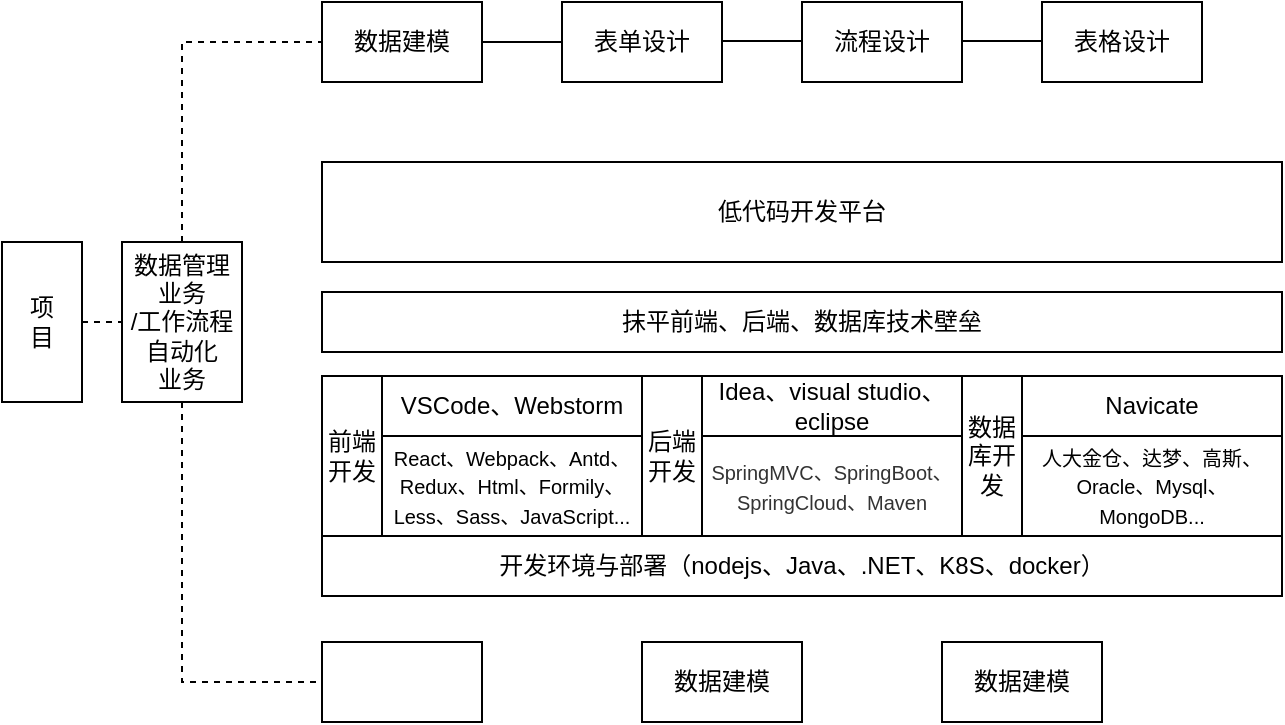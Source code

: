 <mxfile version="24.4.13" type="github">
  <diagram name="第 1 页" id="lHOQz_sZovL-FCDOToCI">
    <mxGraphModel dx="1434" dy="780" grid="1" gridSize="10" guides="1" tooltips="1" connect="1" arrows="1" fold="1" page="1" pageScale="1" pageWidth="827" pageHeight="1169" math="0" shadow="0">
      <root>
        <mxCell id="0" />
        <mxCell id="1" parent="0" />
        <mxCell id="aYST25QZJfzZw-TGcyVV-3" value="项&lt;div&gt;&lt;span style=&quot;background-color: initial;&quot;&gt;目&lt;/span&gt;&lt;/div&gt;" style="rounded=0;whiteSpace=wrap;html=1;" vertex="1" parent="1">
          <mxGeometry x="40" y="360" width="40" height="80" as="geometry" />
        </mxCell>
        <mxCell id="aYST25QZJfzZw-TGcyVV-4" value="数据管理业务&lt;div&gt;/工作流程自动化&lt;/div&gt;&lt;div&gt;业务&lt;/div&gt;" style="rounded=0;whiteSpace=wrap;html=1;" vertex="1" parent="1">
          <mxGeometry x="100" y="360" width="60" height="80" as="geometry" />
        </mxCell>
        <mxCell id="aYST25QZJfzZw-TGcyVV-7" value="" style="rounded=0;whiteSpace=wrap;html=1;" vertex="1" parent="1">
          <mxGeometry x="200" y="427" width="480" height="80" as="geometry" />
        </mxCell>
        <mxCell id="aYST25QZJfzZw-TGcyVV-8" value="数据建模" style="rounded=0;whiteSpace=wrap;html=1;" vertex="1" parent="1">
          <mxGeometry x="200" y="240" width="80" height="40" as="geometry" />
        </mxCell>
        <mxCell id="aYST25QZJfzZw-TGcyVV-9" value="表单设计" style="rounded=0;whiteSpace=wrap;html=1;" vertex="1" parent="1">
          <mxGeometry x="320" y="240" width="80" height="40" as="geometry" />
        </mxCell>
        <mxCell id="aYST25QZJfzZw-TGcyVV-10" value="" style="rounded=0;whiteSpace=wrap;html=1;" vertex="1" parent="1">
          <mxGeometry x="200" y="427" width="160" height="80" as="geometry" />
        </mxCell>
        <mxCell id="aYST25QZJfzZw-TGcyVV-11" value="" style="rounded=0;whiteSpace=wrap;html=1;" vertex="1" parent="1">
          <mxGeometry x="360" y="427" width="160" height="80" as="geometry" />
        </mxCell>
        <mxCell id="aYST25QZJfzZw-TGcyVV-12" value="" style="rounded=0;whiteSpace=wrap;html=1;" vertex="1" parent="1">
          <mxGeometry x="520" y="427" width="160" height="80" as="geometry" />
        </mxCell>
        <mxCell id="aYST25QZJfzZw-TGcyVV-16" value="前端&lt;div&gt;开发&lt;/div&gt;" style="rounded=0;whiteSpace=wrap;html=1;" vertex="1" parent="1">
          <mxGeometry x="200" y="427" width="30" height="80" as="geometry" />
        </mxCell>
        <mxCell id="aYST25QZJfzZw-TGcyVV-17" value="后端&lt;div&gt;开发&lt;/div&gt;" style="rounded=0;whiteSpace=wrap;html=1;" vertex="1" parent="1">
          <mxGeometry x="360" y="427" width="30" height="80" as="geometry" />
        </mxCell>
        <mxCell id="aYST25QZJfzZw-TGcyVV-18" value="数据库开发" style="rounded=0;whiteSpace=wrap;html=1;" vertex="1" parent="1">
          <mxGeometry x="520" y="427" width="30" height="80" as="geometry" />
        </mxCell>
        <mxCell id="aYST25QZJfzZw-TGcyVV-19" value="VSCode、Webstorm" style="rounded=0;whiteSpace=wrap;html=1;" vertex="1" parent="1">
          <mxGeometry x="230" y="427" width="130" height="30" as="geometry" />
        </mxCell>
        <mxCell id="aYST25QZJfzZw-TGcyVV-20" value="Navicate" style="rounded=0;whiteSpace=wrap;html=1;" vertex="1" parent="1">
          <mxGeometry x="550" y="427" width="130" height="30" as="geometry" />
        </mxCell>
        <mxCell id="aYST25QZJfzZw-TGcyVV-21" value="Idea、visual studio、eclipse" style="rounded=0;whiteSpace=wrap;html=1;" vertex="1" parent="1">
          <mxGeometry x="390" y="427" width="130" height="30" as="geometry" />
        </mxCell>
        <mxCell id="aYST25QZJfzZw-TGcyVV-23" value="&lt;font style=&quot;font-size: 10px;&quot;&gt;React、Webpack、Antd、Redux、Html、Formily、Less、Sass、JavaScript...&lt;/font&gt;" style="rounded=0;whiteSpace=wrap;html=1;" vertex="1" parent="1">
          <mxGeometry x="230" y="457" width="130" height="50" as="geometry" />
        </mxCell>
        <mxCell id="aYST25QZJfzZw-TGcyVV-24" value="&lt;span style=&quot;color: rgb(51, 51, 51); font-family: arial, verdana, helvetica, &amp;quot;PingFang SC&amp;quot;, &amp;quot;HanHei SC&amp;quot;, STHeitiSC-Light, &amp;quot;Microsoft Yahei&amp;quot;, sans-serif; text-align: justify; white-space-collapse: preserve; background-color: rgb(255, 255, 255);&quot;&gt;&lt;font style=&quot;font-size: 10px;&quot;&gt;SpringMVC、SpringBoot、SpringCloud、Maven&lt;/font&gt;&lt;/span&gt;" style="rounded=0;whiteSpace=wrap;html=1;" vertex="1" parent="1">
          <mxGeometry x="390" y="457" width="130" height="50" as="geometry" />
        </mxCell>
        <mxCell id="aYST25QZJfzZw-TGcyVV-25" value="&lt;font style=&quot;font-size: 10px;&quot;&gt;人大金仓、达梦、高斯、Oracle、Mysql、MongoDB...&lt;/font&gt;" style="rounded=0;whiteSpace=wrap;html=1;" vertex="1" parent="1">
          <mxGeometry x="550" y="457" width="130" height="50" as="geometry" />
        </mxCell>
        <mxCell id="aYST25QZJfzZw-TGcyVV-26" value="开发环境与部署（nodejs、Java、.NET、K8S、docker&lt;span style=&quot;background-color: initial;&quot;&gt;）&lt;/span&gt;" style="rounded=0;whiteSpace=wrap;html=1;" vertex="1" parent="1">
          <mxGeometry x="200" y="507" width="480" height="30" as="geometry" />
        </mxCell>
        <mxCell id="aYST25QZJfzZw-TGcyVV-27" value="抹平前端、后端、数据库技术壁垒" style="rounded=0;whiteSpace=wrap;html=1;" vertex="1" parent="1">
          <mxGeometry x="200" y="385" width="480" height="30" as="geometry" />
        </mxCell>
        <mxCell id="aYST25QZJfzZw-TGcyVV-28" value="" style="rounded=0;whiteSpace=wrap;html=1;" vertex="1" parent="1">
          <mxGeometry x="200" y="560" width="80" height="40" as="geometry" />
        </mxCell>
        <mxCell id="aYST25QZJfzZw-TGcyVV-29" value="数据建模" style="rounded=0;whiteSpace=wrap;html=1;" vertex="1" parent="1">
          <mxGeometry x="510" y="560" width="80" height="40" as="geometry" />
        </mxCell>
        <mxCell id="aYST25QZJfzZw-TGcyVV-30" value="数据建模" style="rounded=0;whiteSpace=wrap;html=1;" vertex="1" parent="1">
          <mxGeometry x="360" y="560" width="80" height="40" as="geometry" />
        </mxCell>
        <mxCell id="aYST25QZJfzZw-TGcyVV-31" value="流程设计" style="rounded=0;whiteSpace=wrap;html=1;" vertex="1" parent="1">
          <mxGeometry x="440" y="240" width="80" height="40" as="geometry" />
        </mxCell>
        <mxCell id="aYST25QZJfzZw-TGcyVV-32" value="表格设计" style="rounded=0;whiteSpace=wrap;html=1;" vertex="1" parent="1">
          <mxGeometry x="560" y="240" width="80" height="40" as="geometry" />
        </mxCell>
        <mxCell id="aYST25QZJfzZw-TGcyVV-34" value="低代码开发平台" style="rounded=0;whiteSpace=wrap;html=1;" vertex="1" parent="1">
          <mxGeometry x="200" y="320" width="480" height="50" as="geometry" />
        </mxCell>
        <mxCell id="aYST25QZJfzZw-TGcyVV-35" value="" style="endArrow=none;dashed=1;html=1;rounded=0;exitX=0.5;exitY=0;exitDx=0;exitDy=0;entryX=0;entryY=0.5;entryDx=0;entryDy=0;" edge="1" parent="1" source="aYST25QZJfzZw-TGcyVV-4" target="aYST25QZJfzZw-TGcyVV-8">
          <mxGeometry width="50" height="50" relative="1" as="geometry">
            <mxPoint x="390" y="450" as="sourcePoint" />
            <mxPoint x="440" y="400" as="targetPoint" />
            <Array as="points">
              <mxPoint x="130" y="260" />
            </Array>
          </mxGeometry>
        </mxCell>
        <mxCell id="aYST25QZJfzZw-TGcyVV-36" value="" style="endArrow=none;html=1;rounded=0;exitX=1;exitY=0.5;exitDx=0;exitDy=0;entryX=0;entryY=0.5;entryDx=0;entryDy=0;" edge="1" parent="1" source="aYST25QZJfzZw-TGcyVV-8" target="aYST25QZJfzZw-TGcyVV-9">
          <mxGeometry width="50" height="50" relative="1" as="geometry">
            <mxPoint x="410" y="460" as="sourcePoint" />
            <mxPoint x="460" y="410" as="targetPoint" />
          </mxGeometry>
        </mxCell>
        <mxCell id="aYST25QZJfzZw-TGcyVV-37" value="" style="endArrow=none;dashed=1;html=1;rounded=0;exitX=0.5;exitY=1;exitDx=0;exitDy=0;entryX=0;entryY=0.5;entryDx=0;entryDy=0;" edge="1" parent="1" source="aYST25QZJfzZw-TGcyVV-4" target="aYST25QZJfzZw-TGcyVV-28">
          <mxGeometry width="50" height="50" relative="1" as="geometry">
            <mxPoint x="140" y="370" as="sourcePoint" />
            <mxPoint x="210" y="270" as="targetPoint" />
            <Array as="points">
              <mxPoint x="130" y="580" />
            </Array>
          </mxGeometry>
        </mxCell>
        <mxCell id="aYST25QZJfzZw-TGcyVV-39" value="" style="endArrow=none;dashed=1;html=1;rounded=0;exitX=1;exitY=0.5;exitDx=0;exitDy=0;entryX=0;entryY=0.5;entryDx=0;entryDy=0;" edge="1" parent="1" source="aYST25QZJfzZw-TGcyVV-3" target="aYST25QZJfzZw-TGcyVV-4">
          <mxGeometry width="50" height="50" relative="1" as="geometry">
            <mxPoint x="440" y="320" as="sourcePoint" />
            <mxPoint x="490" y="270" as="targetPoint" />
          </mxGeometry>
        </mxCell>
        <mxCell id="aYST25QZJfzZw-TGcyVV-40" value="" style="endArrow=none;html=1;rounded=0;exitX=1;exitY=0.5;exitDx=0;exitDy=0;entryX=0;entryY=0.5;entryDx=0;entryDy=0;" edge="1" parent="1">
          <mxGeometry width="50" height="50" relative="1" as="geometry">
            <mxPoint x="400" y="259.5" as="sourcePoint" />
            <mxPoint x="440" y="259.5" as="targetPoint" />
          </mxGeometry>
        </mxCell>
        <mxCell id="aYST25QZJfzZw-TGcyVV-42" value="" style="endArrow=none;html=1;rounded=0;exitX=1;exitY=0.5;exitDx=0;exitDy=0;entryX=0;entryY=0.5;entryDx=0;entryDy=0;" edge="1" parent="1">
          <mxGeometry width="50" height="50" relative="1" as="geometry">
            <mxPoint x="520" y="259.5" as="sourcePoint" />
            <mxPoint x="560" y="259.5" as="targetPoint" />
          </mxGeometry>
        </mxCell>
      </root>
    </mxGraphModel>
  </diagram>
</mxfile>
